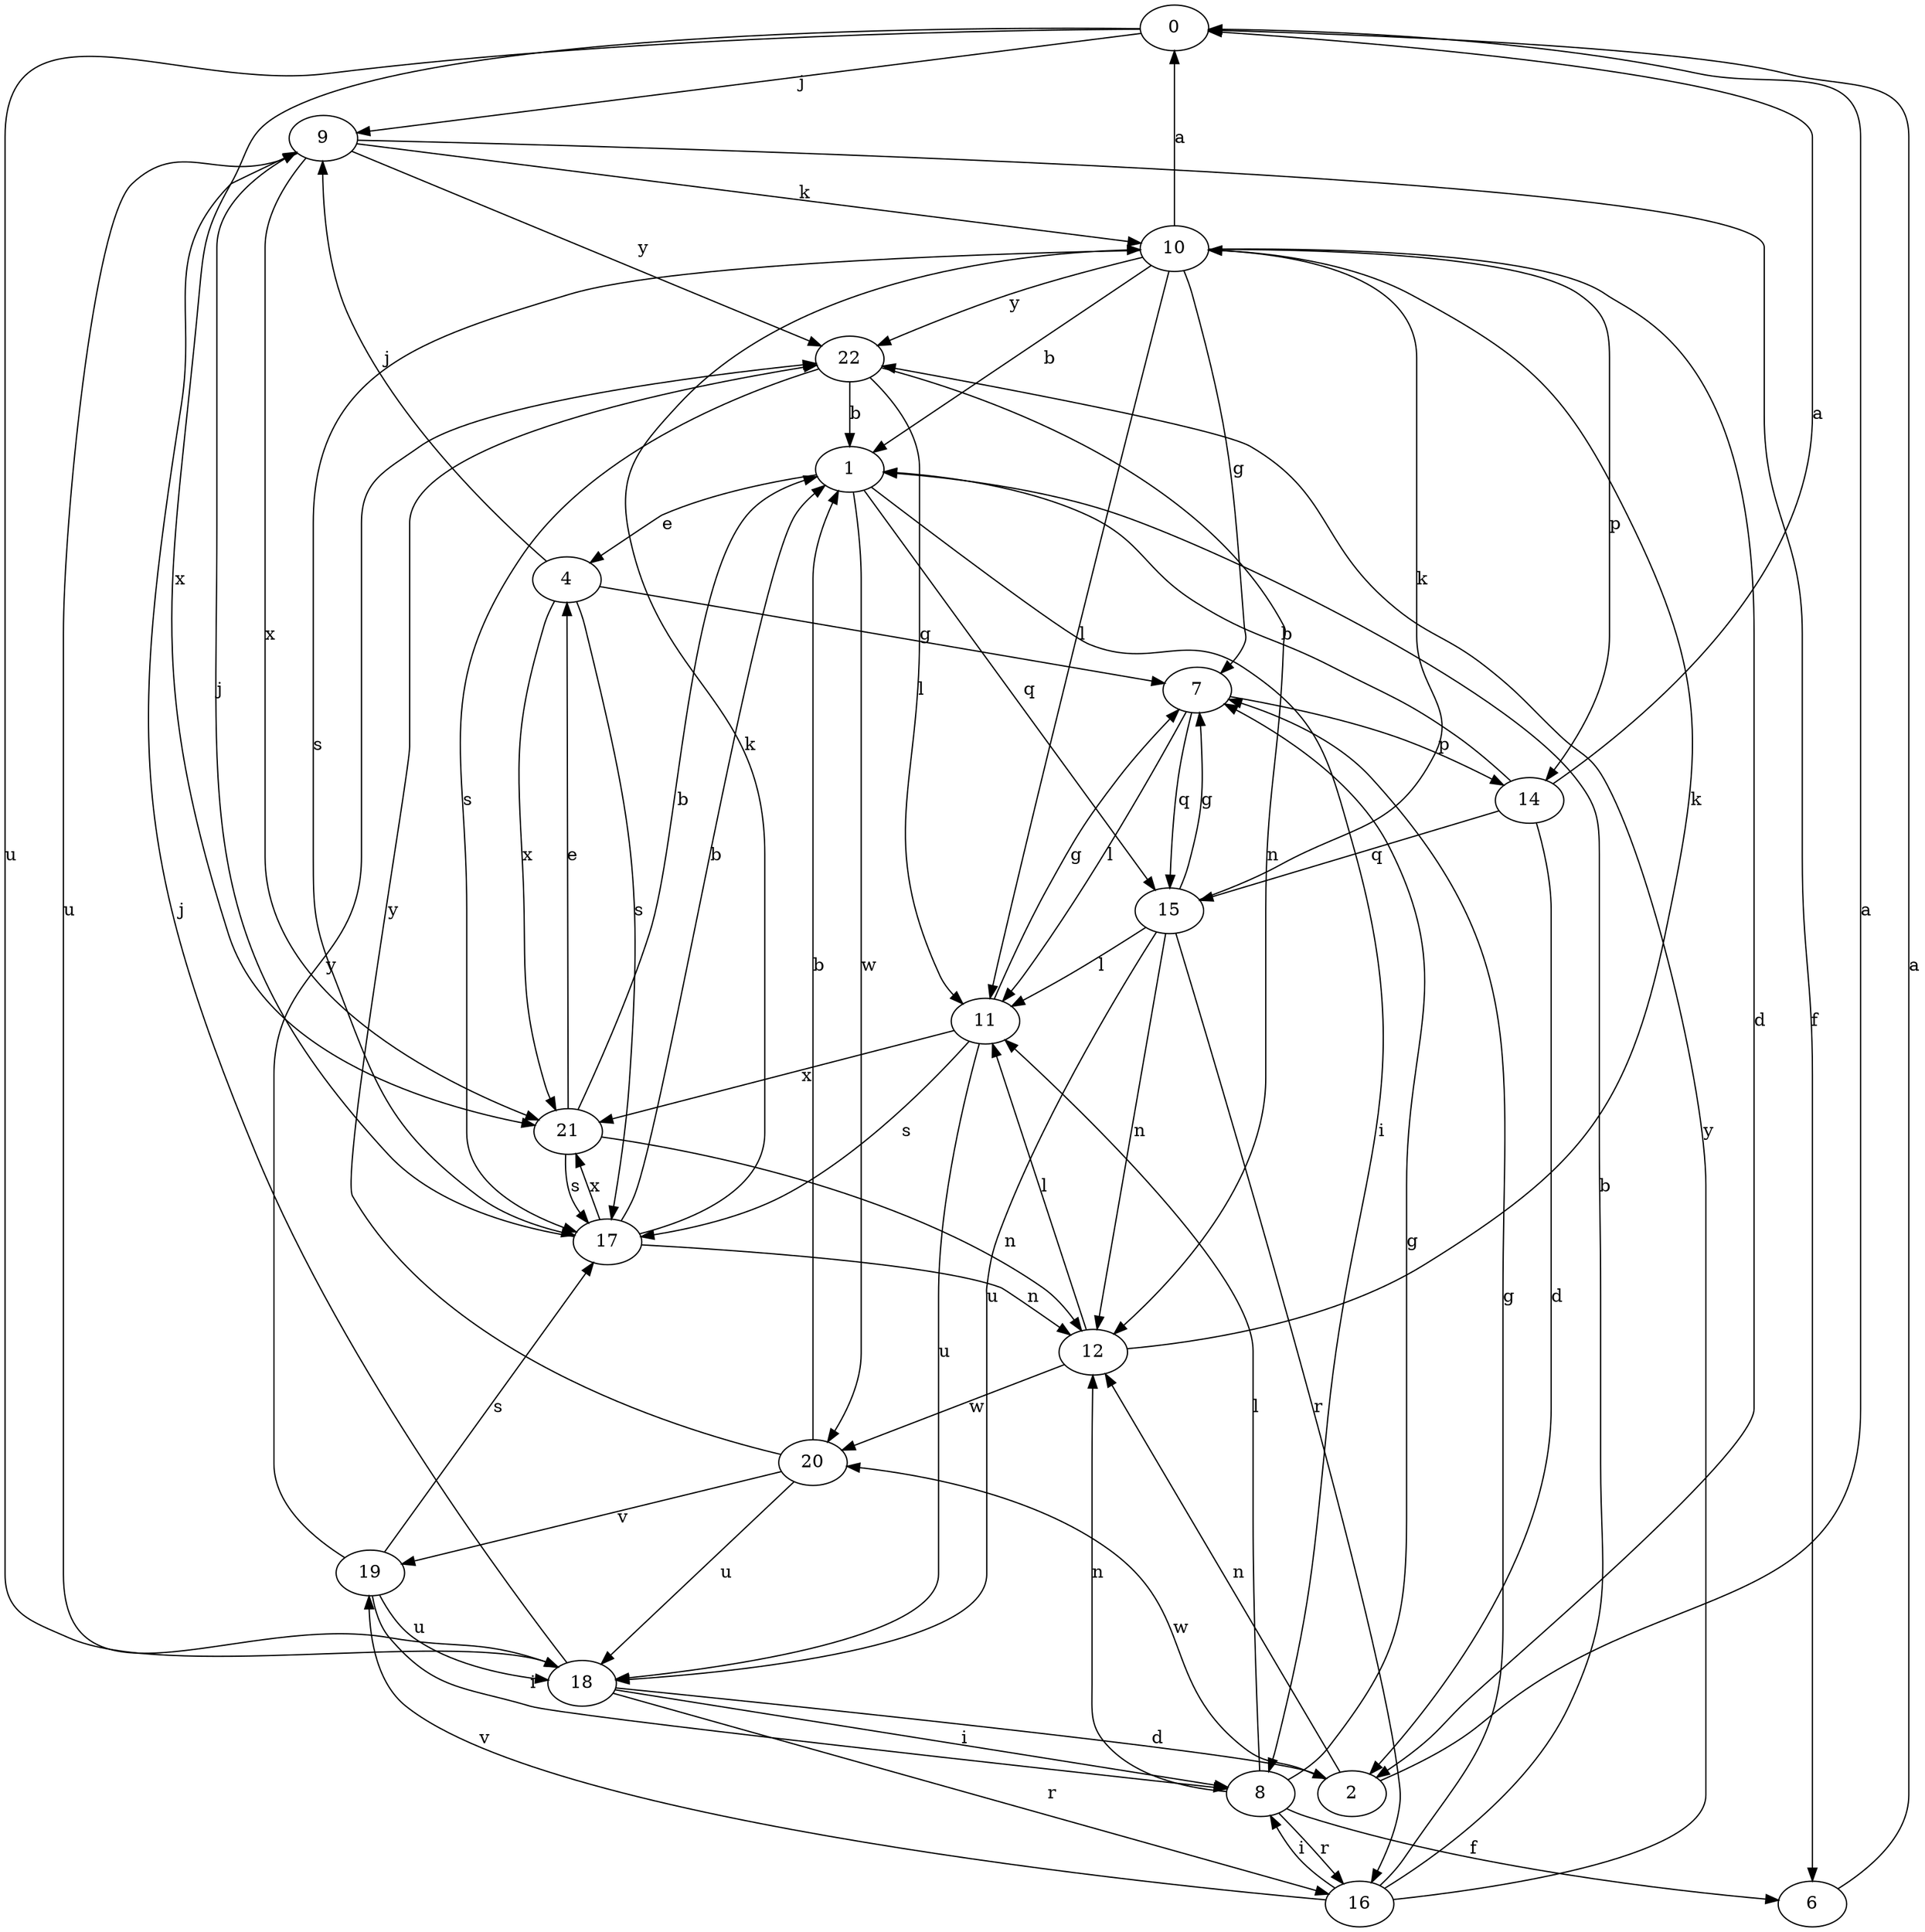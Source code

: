 strict digraph  {
0;
1;
2;
4;
6;
7;
8;
9;
10;
11;
12;
14;
15;
16;
17;
18;
19;
20;
21;
22;
0 -> 9  [label=j];
0 -> 18  [label=u];
0 -> 21  [label=x];
1 -> 4  [label=e];
1 -> 8  [label=i];
1 -> 15  [label=q];
1 -> 20  [label=w];
2 -> 0  [label=a];
2 -> 12  [label=n];
2 -> 20  [label=w];
4 -> 7  [label=g];
4 -> 9  [label=j];
4 -> 17  [label=s];
4 -> 21  [label=x];
6 -> 0  [label=a];
7 -> 11  [label=l];
7 -> 14  [label=p];
7 -> 15  [label=q];
8 -> 6  [label=f];
8 -> 7  [label=g];
8 -> 11  [label=l];
8 -> 12  [label=n];
8 -> 16  [label=r];
9 -> 6  [label=f];
9 -> 10  [label=k];
9 -> 18  [label=u];
9 -> 21  [label=x];
9 -> 22  [label=y];
10 -> 0  [label=a];
10 -> 1  [label=b];
10 -> 2  [label=d];
10 -> 7  [label=g];
10 -> 11  [label=l];
10 -> 14  [label=p];
10 -> 17  [label=s];
10 -> 22  [label=y];
11 -> 7  [label=g];
11 -> 17  [label=s];
11 -> 18  [label=u];
11 -> 21  [label=x];
12 -> 10  [label=k];
12 -> 11  [label=l];
12 -> 20  [label=w];
14 -> 0  [label=a];
14 -> 1  [label=b];
14 -> 2  [label=d];
14 -> 15  [label=q];
15 -> 7  [label=g];
15 -> 10  [label=k];
15 -> 11  [label=l];
15 -> 12  [label=n];
15 -> 16  [label=r];
15 -> 18  [label=u];
16 -> 1  [label=b];
16 -> 7  [label=g];
16 -> 8  [label=i];
16 -> 19  [label=v];
16 -> 22  [label=y];
17 -> 1  [label=b];
17 -> 9  [label=j];
17 -> 10  [label=k];
17 -> 12  [label=n];
17 -> 21  [label=x];
18 -> 2  [label=d];
18 -> 8  [label=i];
18 -> 9  [label=j];
18 -> 16  [label=r];
19 -> 8  [label=i];
19 -> 17  [label=s];
19 -> 18  [label=u];
19 -> 22  [label=y];
20 -> 1  [label=b];
20 -> 18  [label=u];
20 -> 19  [label=v];
20 -> 22  [label=y];
21 -> 1  [label=b];
21 -> 4  [label=e];
21 -> 12  [label=n];
21 -> 17  [label=s];
22 -> 1  [label=b];
22 -> 11  [label=l];
22 -> 12  [label=n];
22 -> 17  [label=s];
}
